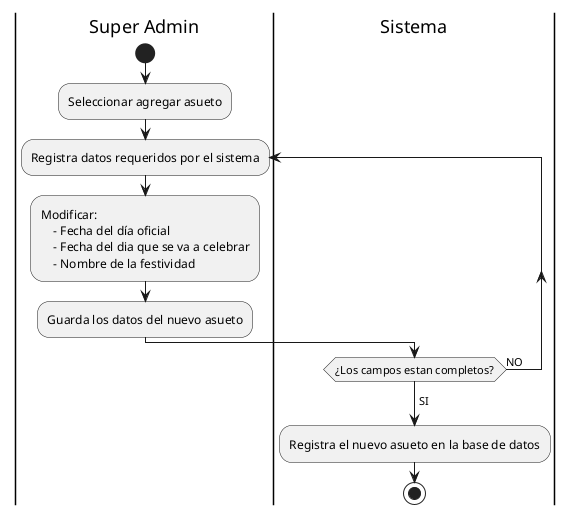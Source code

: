 @startuml CU07 - Superadmin Registra dia feriado
|Super Admin|
start
:Seleccionar agregar asueto;
repeat:Registra datos requeridos por el sistema;
:Modificar:
    - Fecha del día oficial
    - Fecha del dia que se va a celebrar
    - Nombre de la festividad;
:Guarda los datos del nuevo asueto;
|Sistema|
repeat while (¿Los campos estan completos?) is (NO)
->SI;
:Registra el nuevo asueto en la base de datos;
stop
@enduml